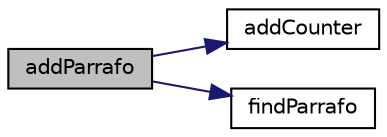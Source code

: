 digraph "addParrafo"
{
  edge [fontname="Helvetica",fontsize="10",labelfontname="Helvetica",labelfontsize="10"];
  node [fontname="Helvetica",fontsize="10",shape=record];
  rankdir="LR";
  Node1 [label="addParrafo",height=0.2,width=0.4,color="black", fillcolor="grey75", style="filled", fontcolor="black"];
  Node1 -> Node2 [color="midnightblue",fontsize="10",style="solid"];
  Node2 [label="addCounter",height=0.2,width=0.4,color="black", fillcolor="white", style="filled",URL="$modulos_8c.html#ab87d90ccd6dcf3bda267f4845b8363b6"];
  Node1 -> Node3 [color="midnightblue",fontsize="10",style="solid"];
  Node3 [label="findParrafo",height=0.2,width=0.4,color="black", fillcolor="white", style="filled",URL="$modulos_8c.html#af911b9d5146ac99210cffd9c91982b97"];
}
